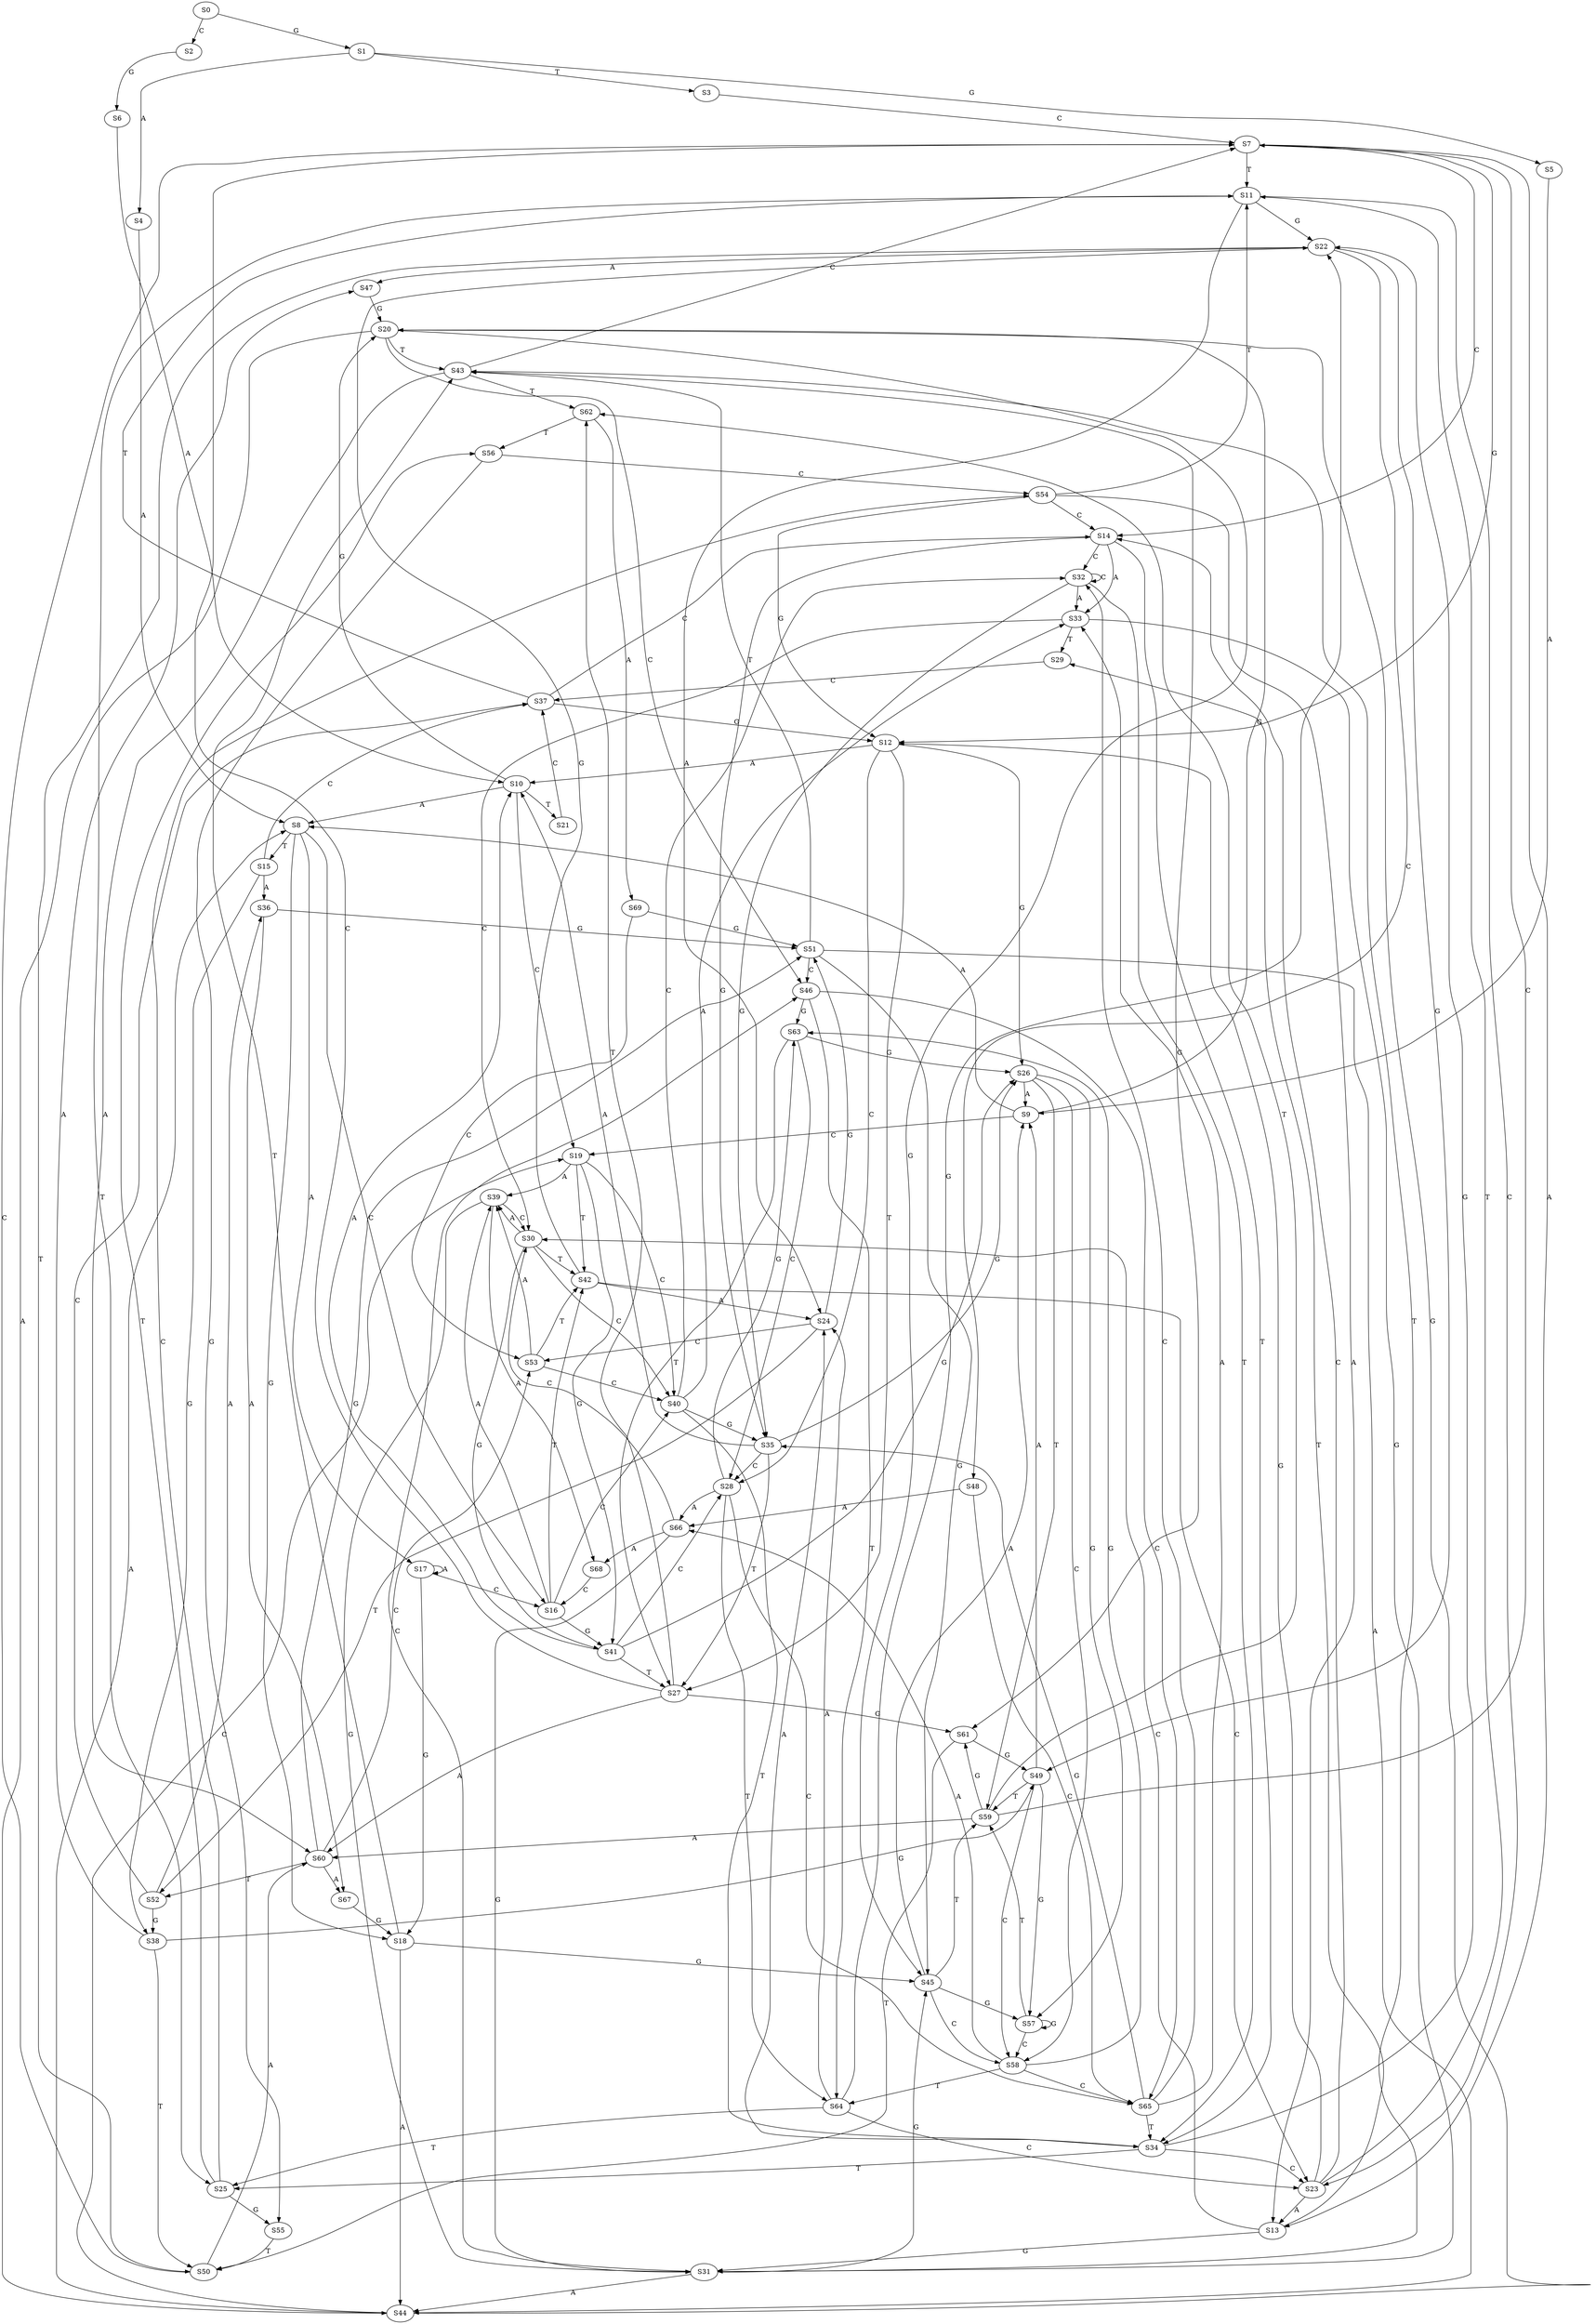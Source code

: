 strict digraph  {
	S0 -> S1 [ label = G ];
	S0 -> S2 [ label = C ];
	S1 -> S3 [ label = T ];
	S1 -> S4 [ label = A ];
	S1 -> S5 [ label = G ];
	S2 -> S6 [ label = G ];
	S3 -> S7 [ label = C ];
	S4 -> S8 [ label = A ];
	S5 -> S9 [ label = A ];
	S6 -> S10 [ label = A ];
	S7 -> S11 [ label = T ];
	S7 -> S12 [ label = G ];
	S7 -> S13 [ label = A ];
	S7 -> S14 [ label = C ];
	S8 -> S15 [ label = T ];
	S8 -> S16 [ label = C ];
	S8 -> S17 [ label = A ];
	S8 -> S18 [ label = G ];
	S9 -> S8 [ label = A ];
	S9 -> S19 [ label = C ];
	S9 -> S20 [ label = G ];
	S10 -> S8 [ label = A ];
	S10 -> S19 [ label = C ];
	S10 -> S20 [ label = G ];
	S10 -> S21 [ label = T ];
	S11 -> S22 [ label = G ];
	S11 -> S23 [ label = C ];
	S11 -> S24 [ label = A ];
	S11 -> S25 [ label = T ];
	S12 -> S26 [ label = G ];
	S12 -> S27 [ label = T ];
	S12 -> S28 [ label = C ];
	S12 -> S10 [ label = A ];
	S13 -> S29 [ label = T ];
	S13 -> S30 [ label = C ];
	S13 -> S31 [ label = G ];
	S14 -> S32 [ label = C ];
	S14 -> S33 [ label = A ];
	S14 -> S34 [ label = T ];
	S14 -> S35 [ label = G ];
	S15 -> S36 [ label = A ];
	S15 -> S37 [ label = C ];
	S15 -> S38 [ label = G ];
	S16 -> S39 [ label = A ];
	S16 -> S40 [ label = C ];
	S16 -> S41 [ label = G ];
	S16 -> S42 [ label = T ];
	S17 -> S18 [ label = G ];
	S17 -> S16 [ label = C ];
	S17 -> S17 [ label = A ];
	S18 -> S43 [ label = T ];
	S18 -> S44 [ label = A ];
	S18 -> S45 [ label = G ];
	S19 -> S42 [ label = T ];
	S19 -> S41 [ label = G ];
	S19 -> S40 [ label = C ];
	S19 -> S39 [ label = A ];
	S20 -> S43 [ label = T ];
	S20 -> S44 [ label = A ];
	S20 -> S45 [ label = G ];
	S20 -> S46 [ label = C ];
	S21 -> S37 [ label = C ];
	S22 -> S47 [ label = A ];
	S22 -> S48 [ label = C ];
	S22 -> S49 [ label = G ];
	S22 -> S50 [ label = T ];
	S23 -> S11 [ label = T ];
	S23 -> S12 [ label = G ];
	S23 -> S14 [ label = C ];
	S23 -> S13 [ label = A ];
	S24 -> S51 [ label = G ];
	S24 -> S52 [ label = T ];
	S24 -> S53 [ label = C ];
	S25 -> S54 [ label = C ];
	S25 -> S55 [ label = G ];
	S25 -> S56 [ label = T ];
	S26 -> S9 [ label = A ];
	S26 -> S57 [ label = G ];
	S26 -> S58 [ label = C ];
	S26 -> S59 [ label = T ];
	S27 -> S7 [ label = C ];
	S27 -> S60 [ label = A ];
	S27 -> S61 [ label = G ];
	S27 -> S62 [ label = T ];
	S28 -> S63 [ label = G ];
	S28 -> S64 [ label = T ];
	S28 -> S65 [ label = C ];
	S28 -> S66 [ label = A ];
	S29 -> S37 [ label = C ];
	S30 -> S42 [ label = T ];
	S30 -> S40 [ label = C ];
	S30 -> S39 [ label = A ];
	S30 -> S41 [ label = G ];
	S31 -> S45 [ label = G ];
	S31 -> S43 [ label = T ];
	S31 -> S44 [ label = A ];
	S31 -> S46 [ label = C ];
	S32 -> S35 [ label = G ];
	S32 -> S32 [ label = C ];
	S32 -> S33 [ label = A ];
	S32 -> S34 [ label = T ];
	S33 -> S31 [ label = G ];
	S33 -> S29 [ label = T ];
	S33 -> S30 [ label = C ];
	S34 -> S22 [ label = G ];
	S34 -> S24 [ label = A ];
	S34 -> S23 [ label = C ];
	S34 -> S25 [ label = T ];
	S35 -> S10 [ label = A ];
	S35 -> S26 [ label = G ];
	S35 -> S27 [ label = T ];
	S35 -> S28 [ label = C ];
	S36 -> S51 [ label = G ];
	S36 -> S67 [ label = A ];
	S37 -> S14 [ label = C ];
	S37 -> S12 [ label = G ];
	S37 -> S11 [ label = T ];
	S38 -> S49 [ label = G ];
	S38 -> S47 [ label = A ];
	S38 -> S50 [ label = T ];
	S39 -> S31 [ label = G ];
	S39 -> S30 [ label = C ];
	S39 -> S68 [ label = A ];
	S40 -> S32 [ label = C ];
	S40 -> S33 [ label = A ];
	S40 -> S34 [ label = T ];
	S40 -> S35 [ label = G ];
	S41 -> S26 [ label = G ];
	S41 -> S10 [ label = A ];
	S41 -> S28 [ label = C ];
	S41 -> S27 [ label = T ];
	S42 -> S24 [ label = A ];
	S42 -> S23 [ label = C ];
	S42 -> S22 [ label = G ];
	S43 -> S60 [ label = A ];
	S43 -> S7 [ label = C ];
	S43 -> S61 [ label = G ];
	S43 -> S62 [ label = T ];
	S44 -> S8 [ label = A ];
	S44 -> S19 [ label = C ];
	S44 -> S20 [ label = G ];
	S45 -> S9 [ label = A ];
	S45 -> S57 [ label = G ];
	S45 -> S59 [ label = T ];
	S45 -> S58 [ label = C ];
	S46 -> S65 [ label = C ];
	S46 -> S64 [ label = T ];
	S46 -> S63 [ label = G ];
	S47 -> S20 [ label = G ];
	S48 -> S65 [ label = C ];
	S48 -> S66 [ label = A ];
	S49 -> S57 [ label = G ];
	S49 -> S58 [ label = C ];
	S49 -> S59 [ label = T ];
	S49 -> S9 [ label = A ];
	S50 -> S7 [ label = C ];
	S50 -> S60 [ label = A ];
	S51 -> S43 [ label = T ];
	S51 -> S44 [ label = A ];
	S51 -> S46 [ label = C ];
	S51 -> S45 [ label = G ];
	S52 -> S37 [ label = C ];
	S52 -> S36 [ label = A ];
	S52 -> S38 [ label = G ];
	S53 -> S40 [ label = C ];
	S53 -> S42 [ label = T ];
	S53 -> S39 [ label = A ];
	S54 -> S13 [ label = A ];
	S54 -> S11 [ label = T ];
	S54 -> S14 [ label = C ];
	S54 -> S12 [ label = G ];
	S55 -> S50 [ label = T ];
	S56 -> S55 [ label = G ];
	S56 -> S54 [ label = C ];
	S57 -> S59 [ label = T ];
	S57 -> S58 [ label = C ];
	S57 -> S57 [ label = G ];
	S58 -> S64 [ label = T ];
	S58 -> S65 [ label = C ];
	S58 -> S63 [ label = G ];
	S58 -> S66 [ label = A ];
	S59 -> S60 [ label = A ];
	S59 -> S7 [ label = C ];
	S59 -> S61 [ label = G ];
	S59 -> S62 [ label = T ];
	S60 -> S52 [ label = T ];
	S60 -> S51 [ label = G ];
	S60 -> S67 [ label = A ];
	S60 -> S53 [ label = C ];
	S61 -> S50 [ label = T ];
	S61 -> S49 [ label = G ];
	S62 -> S69 [ label = A ];
	S62 -> S56 [ label = T ];
	S63 -> S26 [ label = G ];
	S63 -> S28 [ label = C ];
	S63 -> S27 [ label = T ];
	S64 -> S24 [ label = A ];
	S64 -> S23 [ label = C ];
	S64 -> S25 [ label = T ];
	S64 -> S22 [ label = G ];
	S65 -> S35 [ label = G ];
	S65 -> S33 [ label = A ];
	S65 -> S34 [ label = T ];
	S65 -> S32 [ label = C ];
	S66 -> S31 [ label = G ];
	S66 -> S68 [ label = A ];
	S66 -> S30 [ label = C ];
	S67 -> S18 [ label = G ];
	S68 -> S16 [ label = C ];
	S69 -> S53 [ label = C ];
	S69 -> S51 [ label = G ];
}
